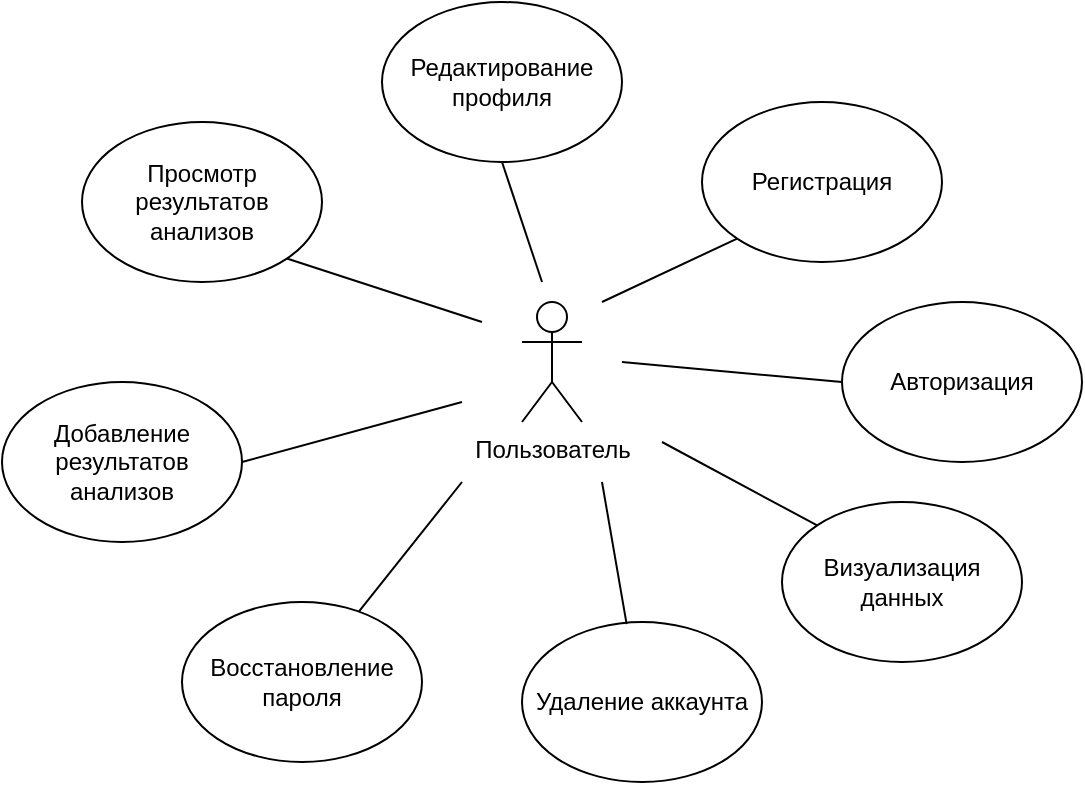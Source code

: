 <mxfile version="24.3.0" type="github">
  <diagram name="Page-1" id="E1WAZ51t3d_m_6WlQB4I">
    <mxGraphModel dx="875" dy="435" grid="1" gridSize="10" guides="1" tooltips="1" connect="1" arrows="1" fold="1" page="1" pageScale="1" pageWidth="850" pageHeight="1100" math="0" shadow="0">
      <root>
        <mxCell id="0" />
        <mxCell id="1" parent="0" />
        <mxCell id="c-gBFq70ek0tkazy1yny-1" value="Пользователь" style="shape=umlActor;verticalLabelPosition=bottom;verticalAlign=top;html=1;outlineConnect=0;" vertex="1" parent="1">
          <mxGeometry x="450" y="210" width="30" height="60" as="geometry" />
        </mxCell>
        <mxCell id="c-gBFq70ek0tkazy1yny-2" value="Регистрация" style="ellipse;whiteSpace=wrap;html=1;" vertex="1" parent="1">
          <mxGeometry x="540" y="110" width="120" height="80" as="geometry" />
        </mxCell>
        <mxCell id="c-gBFq70ek0tkazy1yny-3" value="Авторизация" style="ellipse;whiteSpace=wrap;html=1;" vertex="1" parent="1">
          <mxGeometry x="610" y="210" width="120" height="80" as="geometry" />
        </mxCell>
        <mxCell id="c-gBFq70ek0tkazy1yny-4" value="Восстановление пароля" style="ellipse;whiteSpace=wrap;html=1;" vertex="1" parent="1">
          <mxGeometry x="280" y="360" width="120" height="80" as="geometry" />
        </mxCell>
        <mxCell id="c-gBFq70ek0tkazy1yny-5" value="Добавление результатов анализов" style="ellipse;whiteSpace=wrap;html=1;" vertex="1" parent="1">
          <mxGeometry x="190" y="250" width="120" height="80" as="geometry" />
        </mxCell>
        <mxCell id="c-gBFq70ek0tkazy1yny-6" value="Просмотр результатов анализов" style="ellipse;whiteSpace=wrap;html=1;" vertex="1" parent="1">
          <mxGeometry x="230" y="120" width="120" height="80" as="geometry" />
        </mxCell>
        <mxCell id="c-gBFq70ek0tkazy1yny-7" value="Редактирование профиля" style="ellipse;whiteSpace=wrap;html=1;" vertex="1" parent="1">
          <mxGeometry x="380" y="60" width="120" height="80" as="geometry" />
        </mxCell>
        <mxCell id="c-gBFq70ek0tkazy1yny-10" value="Визуализация данных" style="ellipse;whiteSpace=wrap;html=1;" vertex="1" parent="1">
          <mxGeometry x="580" y="310" width="120" height="80" as="geometry" />
        </mxCell>
        <mxCell id="c-gBFq70ek0tkazy1yny-11" value="Удаление аккаунта" style="ellipse;whiteSpace=wrap;html=1;" vertex="1" parent="1">
          <mxGeometry x="450" y="370" width="120" height="80" as="geometry" />
        </mxCell>
        <mxCell id="c-gBFq70ek0tkazy1yny-13" value="" style="endArrow=none;html=1;rounded=0;exitX=1;exitY=0.5;exitDx=0;exitDy=0;" edge="1" parent="1" source="c-gBFq70ek0tkazy1yny-5">
          <mxGeometry width="50" height="50" relative="1" as="geometry">
            <mxPoint x="390" y="300" as="sourcePoint" />
            <mxPoint x="420" y="260" as="targetPoint" />
          </mxGeometry>
        </mxCell>
        <mxCell id="c-gBFq70ek0tkazy1yny-15" value="" style="endArrow=none;html=1;rounded=0;exitX=0.736;exitY=0.062;exitDx=0;exitDy=0;exitPerimeter=0;" edge="1" parent="1" source="c-gBFq70ek0tkazy1yny-4">
          <mxGeometry width="50" height="50" relative="1" as="geometry">
            <mxPoint x="390" y="350" as="sourcePoint" />
            <mxPoint x="420" y="300" as="targetPoint" />
          </mxGeometry>
        </mxCell>
        <mxCell id="c-gBFq70ek0tkazy1yny-16" value="" style="endArrow=none;html=1;rounded=0;exitX=1;exitY=1;exitDx=0;exitDy=0;" edge="1" parent="1" source="c-gBFq70ek0tkazy1yny-6">
          <mxGeometry width="50" height="50" relative="1" as="geometry">
            <mxPoint x="310" y="235" as="sourcePoint" />
            <mxPoint x="430" y="220" as="targetPoint" />
          </mxGeometry>
        </mxCell>
        <mxCell id="c-gBFq70ek0tkazy1yny-17" value="" style="endArrow=none;html=1;rounded=0;exitX=0.5;exitY=1;exitDx=0;exitDy=0;" edge="1" parent="1" source="c-gBFq70ek0tkazy1yny-7">
          <mxGeometry width="50" height="50" relative="1" as="geometry">
            <mxPoint x="342" y="198" as="sourcePoint" />
            <mxPoint x="460" y="200" as="targetPoint" />
          </mxGeometry>
        </mxCell>
        <mxCell id="c-gBFq70ek0tkazy1yny-18" value="" style="endArrow=none;html=1;rounded=0;exitX=0;exitY=1;exitDx=0;exitDy=0;" edge="1" parent="1" source="c-gBFq70ek0tkazy1yny-2">
          <mxGeometry width="50" height="50" relative="1" as="geometry">
            <mxPoint x="450" y="150" as="sourcePoint" />
            <mxPoint x="490" y="210" as="targetPoint" />
          </mxGeometry>
        </mxCell>
        <mxCell id="c-gBFq70ek0tkazy1yny-19" value="" style="endArrow=none;html=1;rounded=0;exitX=0;exitY=0.5;exitDx=0;exitDy=0;" edge="1" parent="1" source="c-gBFq70ek0tkazy1yny-3">
          <mxGeometry width="50" height="50" relative="1" as="geometry">
            <mxPoint x="595" y="221" as="sourcePoint" />
            <mxPoint x="500" y="240" as="targetPoint" />
          </mxGeometry>
        </mxCell>
        <mxCell id="c-gBFq70ek0tkazy1yny-20" value="" style="endArrow=none;html=1;rounded=0;exitX=0;exitY=0;exitDx=0;exitDy=0;" edge="1" parent="1" source="c-gBFq70ek0tkazy1yny-10">
          <mxGeometry width="50" height="50" relative="1" as="geometry">
            <mxPoint x="620" y="260" as="sourcePoint" />
            <mxPoint x="520" y="280" as="targetPoint" />
          </mxGeometry>
        </mxCell>
        <mxCell id="c-gBFq70ek0tkazy1yny-21" value="" style="endArrow=none;html=1;rounded=0;exitX=0.436;exitY=0.013;exitDx=0;exitDy=0;exitPerimeter=0;" edge="1" parent="1" source="c-gBFq70ek0tkazy1yny-11">
          <mxGeometry width="50" height="50" relative="1" as="geometry">
            <mxPoint x="608" y="332" as="sourcePoint" />
            <mxPoint x="490" y="300" as="targetPoint" />
          </mxGeometry>
        </mxCell>
      </root>
    </mxGraphModel>
  </diagram>
</mxfile>
